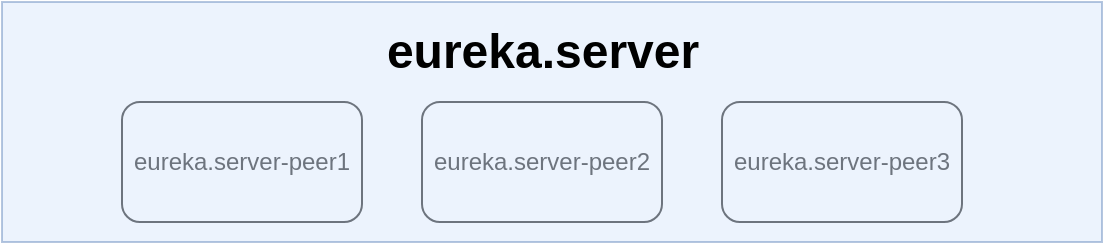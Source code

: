 <mxfile version="10.4.9" type="github"><diagram id="VAecZUvFwGJ_DhLZ3FUP" name="第 1 页"><mxGraphModel dx="840" dy="436" grid="1" gridSize="10" guides="1" tooltips="1" connect="1" arrows="1" fold="1" page="1" pageScale="1" pageWidth="827" pageHeight="1169" math="0" shadow="0"><root><mxCell id="0"/><mxCell id="1" parent="0"/><mxCell id="YsRkm6foCewVo568n1-p-1" value="&lt;div&gt;&lt;span&gt;eureka.server-peer1&lt;/span&gt;&lt;/div&gt;" style="rounded=1;whiteSpace=wrap;html=1;" vertex="1" parent="1"><mxGeometry x="170" y="130" width="120" height="60" as="geometry"/></mxCell><mxCell id="YsRkm6foCewVo568n1-p-2" value="&lt;div&gt;&lt;span&gt;eureka.server-peer2&lt;/span&gt;&lt;/div&gt;" style="rounded=1;whiteSpace=wrap;html=1;" vertex="1" parent="1"><mxGeometry x="320" y="130" width="120" height="60" as="geometry"/></mxCell><mxCell id="YsRkm6foCewVo568n1-p-3" value="&lt;div&gt;&lt;span&gt;eureka.server-peer3&lt;/span&gt;&lt;/div&gt;" style="rounded=1;whiteSpace=wrap;html=1;" vertex="1" parent="1"><mxGeometry x="470" y="130" width="120" height="60" as="geometry"/></mxCell><mxCell id="YsRkm6foCewVo568n1-p-5" value="" style="rounded=0;whiteSpace=wrap;html=1;opacity=50;fillColor=#dae8fc;strokeColor=#6c8ebf;" vertex="1" parent="1"><mxGeometry x="110" y="80" width="550" height="120" as="geometry"/></mxCell><mxCell id="YsRkm6foCewVo568n1-p-7" value="&lt;div&gt;&lt;span&gt;eureka.server&lt;/span&gt;&lt;/div&gt;" style="text;strokeColor=none;fillColor=none;html=1;fontSize=24;fontStyle=1;verticalAlign=middle;align=center;opacity=50;" vertex="1" parent="1"><mxGeometry x="260" y="90" width="240" height="30" as="geometry"/></mxCell></root></mxGraphModel></diagram></mxfile>